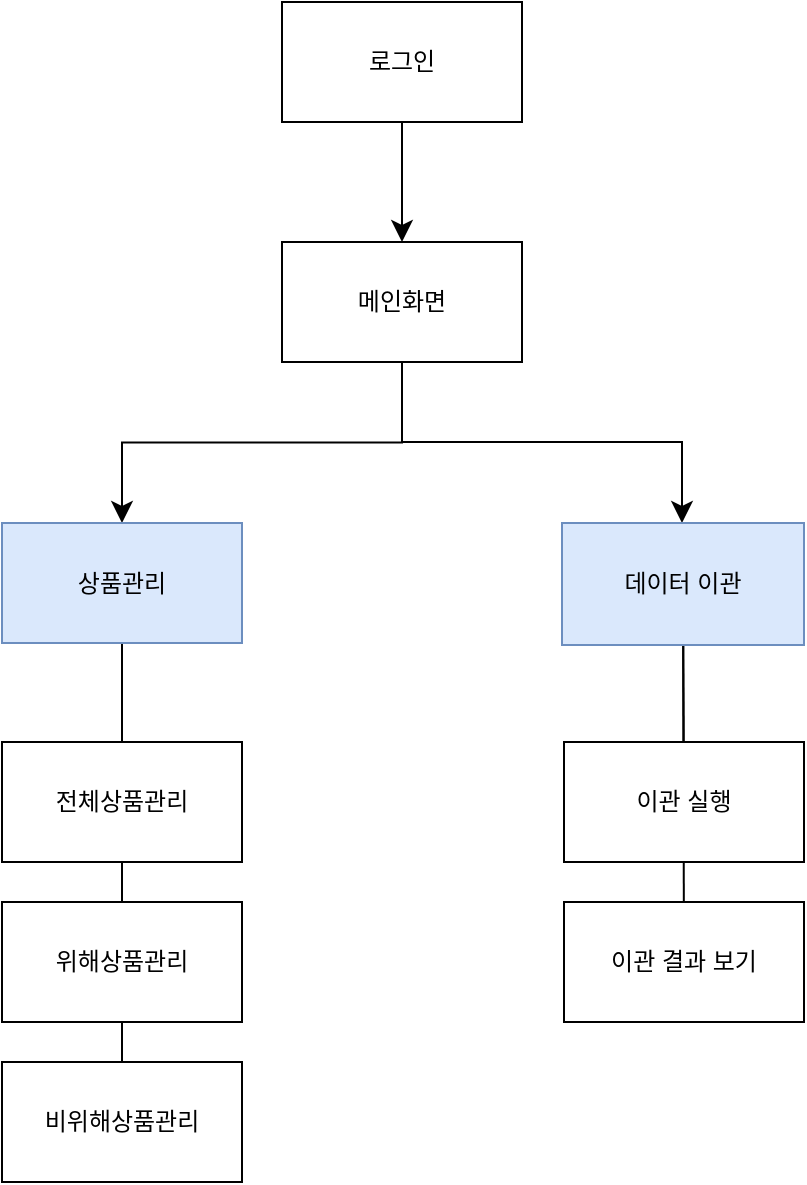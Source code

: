 <mxfile version="26.0.5">
  <diagram name="페이지-1" id="IDgZVvw2IaSMrY9Xw5JD">
    <mxGraphModel dx="792" dy="1539" grid="1" gridSize="10" guides="1" tooltips="1" connect="1" arrows="1" fold="1" page="0" pageScale="1" pageWidth="827" pageHeight="1169" math="0" shadow="0">
      <root>
        <mxCell id="0" />
        <mxCell id="1" parent="0" />
        <mxCell id="9vvT9xwlWCuOso7HMKHC-2" style="rounded=0;orthogonalLoop=1;jettySize=auto;html=1;fontSize=12;startSize=8;endSize=8;edgeStyle=orthogonalEdgeStyle;" parent="1" source="9vvT9xwlWCuOso7HMKHC-1" target="9vvT9xwlWCuOso7HMKHC-3" edge="1">
          <mxGeometry relative="1" as="geometry">
            <mxPoint x="249" y="94" as="targetPoint" />
          </mxGeometry>
        </mxCell>
        <mxCell id="9vvT9xwlWCuOso7HMKHC-1" value="로그인" style="rounded=0;whiteSpace=wrap;html=1;" parent="1" vertex="1">
          <mxGeometry x="200" y="-80" width="120" height="60" as="geometry" />
        </mxCell>
        <mxCell id="9vvT9xwlWCuOso7HMKHC-5" style="edgeStyle=orthogonalEdgeStyle;rounded=0;orthogonalLoop=1;jettySize=auto;html=1;fontSize=12;startSize=8;endSize=8;exitX=0.5;exitY=1;exitDx=0;exitDy=0;entryX=0.5;entryY=0;entryDx=0;entryDy=0;" parent="1" source="9vvT9xwlWCuOso7HMKHC-3" target="9vvT9xwlWCuOso7HMKHC-4" edge="1">
          <mxGeometry relative="1" as="geometry" />
        </mxCell>
        <mxCell id="9vvT9xwlWCuOso7HMKHC-8" style="edgeStyle=orthogonalEdgeStyle;rounded=0;orthogonalLoop=1;jettySize=auto;html=1;fontSize=12;startSize=8;endSize=8;" parent="1" source="9vvT9xwlWCuOso7HMKHC-3" target="9vvT9xwlWCuOso7HMKHC-6" edge="1">
          <mxGeometry relative="1" as="geometry">
            <Array as="points">
              <mxPoint x="260" y="140" />
              <mxPoint x="400" y="140" />
            </Array>
          </mxGeometry>
        </mxCell>
        <mxCell id="9vvT9xwlWCuOso7HMKHC-3" value="메인화면" style="rounded=0;whiteSpace=wrap;html=1;" parent="1" vertex="1">
          <mxGeometry x="200" y="40" width="120" height="60" as="geometry" />
        </mxCell>
        <mxCell id="9vvT9xwlWCuOso7HMKHC-13" style="rounded=0;orthogonalLoop=1;jettySize=auto;html=1;fontSize=12;exitX=0.5;exitY=1;exitDx=0;exitDy=0;endArrow=none;endFill=0;" parent="1" source="9vvT9xwlWCuOso7HMKHC-4" target="9vvT9xwlWCuOso7HMKHC-10" edge="1">
          <mxGeometry relative="1" as="geometry" />
        </mxCell>
        <mxCell id="9vvT9xwlWCuOso7HMKHC-14" style="rounded=0;orthogonalLoop=1;jettySize=auto;html=1;fontSize=12;endArrow=none;endFill=0;" parent="1" source="9vvT9xwlWCuOso7HMKHC-4" target="9vvT9xwlWCuOso7HMKHC-12" edge="1">
          <mxGeometry relative="1" as="geometry" />
        </mxCell>
        <mxCell id="9vvT9xwlWCuOso7HMKHC-15" style="rounded=0;orthogonalLoop=1;jettySize=auto;html=1;fontSize=12;startArrow=none;startFill=0;endArrow=none;endFill=0;" parent="1" source="9vvT9xwlWCuOso7HMKHC-4" target="9vvT9xwlWCuOso7HMKHC-11" edge="1">
          <mxGeometry relative="1" as="geometry">
            <mxPoint x="100" y="300" as="targetPoint" />
          </mxGeometry>
        </mxCell>
        <mxCell id="9vvT9xwlWCuOso7HMKHC-4" value="상품관리" style="rounded=0;whiteSpace=wrap;html=1;fillColor=#dae8fc;strokeColor=#6c8ebf;" parent="1" vertex="1">
          <mxGeometry x="60" y="180.5" width="120" height="60" as="geometry" />
        </mxCell>
        <mxCell id="9vvT9xwlWCuOso7HMKHC-33" style="edgeStyle=none;curved=1;rounded=0;orthogonalLoop=1;jettySize=auto;html=1;fontSize=12;startSize=8;endSize=8;endArrow=none;endFill=0;" parent="1" source="9vvT9xwlWCuOso7HMKHC-6" target="9vvT9xwlWCuOso7HMKHC-16" edge="1">
          <mxGeometry relative="1" as="geometry" />
        </mxCell>
        <mxCell id="9vvT9xwlWCuOso7HMKHC-34" style="edgeStyle=none;curved=1;rounded=0;orthogonalLoop=1;jettySize=auto;html=1;fontSize=12;startSize=8;endSize=8;endArrow=none;endFill=0;" parent="1" source="9vvT9xwlWCuOso7HMKHC-6" target="9vvT9xwlWCuOso7HMKHC-18" edge="1">
          <mxGeometry relative="1" as="geometry" />
        </mxCell>
        <mxCell id="9vvT9xwlWCuOso7HMKHC-6" value="데이터 이관" style="rounded=0;whiteSpace=wrap;html=1;fillColor=#dae8fc;strokeColor=#6c8ebf;" parent="1" vertex="1">
          <mxGeometry x="340" y="180.5" width="121" height="61" as="geometry" />
        </mxCell>
        <mxCell id="9vvT9xwlWCuOso7HMKHC-31" value="" style="rounded=0;orthogonalLoop=1;jettySize=auto;html=1;fontSize=12;startSize=8;endSize=8;endArrow=none;endFill=0;strokeColor=none;" parent="1" source="9vvT9xwlWCuOso7HMKHC-10" target="9vvT9xwlWCuOso7HMKHC-12" edge="1">
          <mxGeometry relative="1" as="geometry" />
        </mxCell>
        <mxCell id="9vvT9xwlWCuOso7HMKHC-10" value="전체상품관리" style="rounded=0;whiteSpace=wrap;html=1;" parent="1" vertex="1">
          <mxGeometry x="60" y="290" width="120" height="60" as="geometry" />
        </mxCell>
        <mxCell id="9vvT9xwlWCuOso7HMKHC-11" value="비위해상품관리" style="rounded=0;whiteSpace=wrap;html=1;" parent="1" vertex="1">
          <mxGeometry x="60" y="450" width="120" height="60" as="geometry" />
        </mxCell>
        <mxCell id="9vvT9xwlWCuOso7HMKHC-12" value="위해상품관리" style="rounded=0;whiteSpace=wrap;html=1;" parent="1" vertex="1">
          <mxGeometry x="60" y="370" width="120" height="60" as="geometry" />
        </mxCell>
        <mxCell id="9vvT9xwlWCuOso7HMKHC-18" value="이관 결과 보기" style="rounded=0;whiteSpace=wrap;html=1;" parent="1" vertex="1">
          <mxGeometry x="341" y="370" width="120" height="60" as="geometry" />
        </mxCell>
        <mxCell id="9vvT9xwlWCuOso7HMKHC-16" value="이관 실행" style="rounded=0;whiteSpace=wrap;html=1;" parent="1" vertex="1">
          <mxGeometry x="341" y="290" width="120" height="60" as="geometry" />
        </mxCell>
      </root>
    </mxGraphModel>
  </diagram>
</mxfile>
